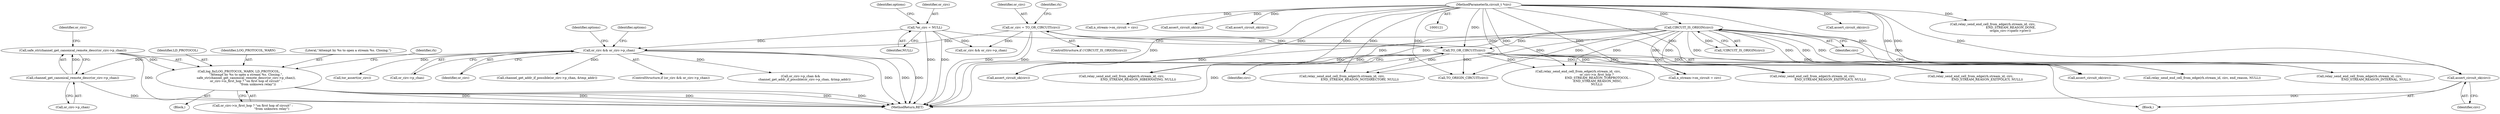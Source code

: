 digraph "0_tor_79b59a2dfcb68897ee89d98587d09e55f07e68d7@pointer" {
"1000279" [label="(Call,log_fn(LOG_PROTOCOL_WARN, LD_PROTOCOL,\n               \"Attempt by %s to open a stream %s. Closing.\",\n               safe_str(channel_get_canonical_remote_descr(or_circ->p_chan)),\n               or_circ->is_first_hop ? \"on first hop of circuit\" :\n                                       \"from unknown relay\"))"];
"1000283" [label="(Call,safe_str(channel_get_canonical_remote_descr(or_circ->p_chan)))"];
"1000284" [label="(Call,channel_get_canonical_remote_descr(or_circ->p_chan))"];
"1000252" [label="(Call,or_circ && or_circ->p_chan)"];
"1000155" [label="(Call,or_circ = TO_OR_CIRCUIT(circ))"];
"1000157" [label="(Call,TO_OR_CIRCUIT(circ))"];
"1000153" [label="(Call,CIRCUIT_IS_ORIGIN(circ))"];
"1000149" [label="(Call,assert_circuit_ok(circ))"];
"1000123" [label="(MethodParameterIn,circuit_t *circ)"];
"1000136" [label="(Call,*or_circ = NULL)"];
"1000136" [label="(Call,*or_circ = NULL)"];
"1000288" [label="(Call,or_circ->is_first_hop ? \"on first hop of circuit\" :\n                                       \"from unknown relay\")"];
"1000150" [label="(Identifier,circ)"];
"1000281" [label="(Identifier,LD_PROTOCOL)"];
"1000697" [label="(MethodReturn,RET)"];
"1000283" [label="(Call,safe_str(channel_get_canonical_remote_descr(or_circ->p_chan)))"];
"1000278" [label="(Block,)"];
"1000329" [label="(Call,relay_send_end_cell_from_edge(rh.stream_id, circ,\n                                    END_STREAM_REASON_NOTDIRECTORY, NULL))"];
"1000692" [label="(Call,assert_circuit_ok(circ))"];
"1000153" [label="(Call,CIRCUIT_IS_ORIGIN(circ))"];
"1000226" [label="(Call,relay_send_end_cell_from_edge(rh.stream_id, circ, end_reason, NULL))"];
"1000339" [label="(Call,or_circ && or_circ->p_chan)"];
"1000124" [label="(Block,)"];
"1000161" [label="(Identifier,rh)"];
"1000262" [label="(Identifier,options)"];
"1000154" [label="(Identifier,circ)"];
"1000280" [label="(Identifier,LOG_PROTOCOL_WARN)"];
"1000579" [label="(Call,assert_circuit_ok(circ))"];
"1000158" [label="(Identifier,circ)"];
"1000138" [label="(Identifier,NULL)"];
"1000189" [label="(Call,relay_send_end_cell_from_edge(rh.stream_id, circ,\n                                  END_STREAM_REASON_EXITPOLICY, NULL))"];
"1000290" [label="(Identifier,or_circ)"];
"1000642" [label="(Call,or_circ->p_chan &&\n        channel_get_addr_if_possible(or_circ->p_chan, &tmp_addr))"];
"1000639" [label="(Call,tor_assert(or_circ))"];
"1000398" [label="(Call,relay_send_end_cell_from_edge(rh.stream_id, circ,\n                                    END_STREAM_REASON_EXITPOLICY, NULL))"];
"1000254" [label="(Call,or_circ->p_chan)"];
"1000155" [label="(Call,or_circ = TO_OR_CIRCUIT(circ))"];
"1000522" [label="(Call,relay_send_end_cell_from_edge(rh.stream_id, circ,\n                                     END_STREAM_REASON_DONE,\n                                    origin_circ->cpath->prev))"];
"1000123" [label="(MethodParameterIn,circuit_t *circ)"];
"1000253" [label="(Identifier,or_circ)"];
"1000569" [label="(Call,n_stream->on_circuit = circ)"];
"1000369" [label="(Call,relay_send_end_cell_from_edge(rh.stream_id, circ,\n                                  END_STREAM_REASON_INTERNAL, NULL))"];
"1000501" [label="(Call,assert_circuit_ok(circ))"];
"1000646" [label="(Call,channel_get_addr_if_possible(or_circ->p_chan, &tmp_addr))"];
"1000151" [label="(ControlStructure,if (!CIRCUIT_IS_ORIGIN(circ)))"];
"1000548" [label="(Call,assert_circuit_ok(circ))"];
"1000282" [label="(Literal,\"Attempt by %s to open a stream %s. Closing.\")"];
"1000296" [label="(Identifier,rh)"];
"1000157" [label="(Call,TO_OR_CIRCUIT(circ))"];
"1000673" [label="(Call,assert_circuit_ok(circ))"];
"1000614" [label="(Call,relay_send_end_cell_from_edge(rh.stream_id, circ,\n                                  END_STREAM_REASON_HIBERNATING, NULL))"];
"1000285" [label="(Call,or_circ->p_chan)"];
"1000149" [label="(Call,assert_circuit_ok(circ))"];
"1000137" [label="(Identifier,or_circ)"];
"1000284" [label="(Call,channel_get_canonical_remote_descr(or_circ->p_chan))"];
"1000470" [label="(Call,TO_ORIGIN_CIRCUIT(circ))"];
"1000294" [label="(Call,relay_send_end_cell_from_edge(rh.stream_id, circ,\n                                      or_circ->is_first_hop ?\n                                        END_STREAM_REASON_TORPROTOCOL :\n                                        END_STREAM_REASON_MISC,\n                                      NULL))"];
"1000251" [label="(ControlStructure,if (or_circ && or_circ->p_chan))"];
"1000156" [label="(Identifier,or_circ)"];
"1000252" [label="(Call,or_circ && or_circ->p_chan)"];
"1000626" [label="(Call,n_stream->on_circuit = circ)"];
"1000141" [label="(Identifier,options)"];
"1000152" [label="(Call,!CIRCUIT_IS_ORIGIN(circ))"];
"1000279" [label="(Call,log_fn(LOG_PROTOCOL_WARN, LD_PROTOCOL,\n               \"Attempt by %s to open a stream %s. Closing.\",\n               safe_str(channel_get_canonical_remote_descr(or_circ->p_chan)),\n               or_circ->is_first_hop ? \"on first hop of circuit\" :\n                                       \"from unknown relay\"))"];
"1000381" [label="(Identifier,options)"];
"1000279" -> "1000278"  [label="AST: "];
"1000279" -> "1000288"  [label="CFG: "];
"1000280" -> "1000279"  [label="AST: "];
"1000281" -> "1000279"  [label="AST: "];
"1000282" -> "1000279"  [label="AST: "];
"1000283" -> "1000279"  [label="AST: "];
"1000288" -> "1000279"  [label="AST: "];
"1000296" -> "1000279"  [label="CFG: "];
"1000279" -> "1000697"  [label="DDG: "];
"1000279" -> "1000697"  [label="DDG: "];
"1000279" -> "1000697"  [label="DDG: "];
"1000279" -> "1000697"  [label="DDG: "];
"1000279" -> "1000697"  [label="DDG: "];
"1000283" -> "1000279"  [label="DDG: "];
"1000283" -> "1000284"  [label="CFG: "];
"1000284" -> "1000283"  [label="AST: "];
"1000290" -> "1000283"  [label="CFG: "];
"1000283" -> "1000697"  [label="DDG: "];
"1000284" -> "1000283"  [label="DDG: "];
"1000284" -> "1000285"  [label="CFG: "];
"1000285" -> "1000284"  [label="AST: "];
"1000284" -> "1000697"  [label="DDG: "];
"1000252" -> "1000284"  [label="DDG: "];
"1000252" -> "1000251"  [label="AST: "];
"1000252" -> "1000253"  [label="CFG: "];
"1000252" -> "1000254"  [label="CFG: "];
"1000253" -> "1000252"  [label="AST: "];
"1000254" -> "1000252"  [label="AST: "];
"1000262" -> "1000252"  [label="CFG: "];
"1000381" -> "1000252"  [label="CFG: "];
"1000252" -> "1000697"  [label="DDG: "];
"1000252" -> "1000697"  [label="DDG: "];
"1000252" -> "1000697"  [label="DDG: "];
"1000155" -> "1000252"  [label="DDG: "];
"1000136" -> "1000252"  [label="DDG: "];
"1000252" -> "1000639"  [label="DDG: "];
"1000252" -> "1000642"  [label="DDG: "];
"1000252" -> "1000646"  [label="DDG: "];
"1000155" -> "1000151"  [label="AST: "];
"1000155" -> "1000157"  [label="CFG: "];
"1000156" -> "1000155"  [label="AST: "];
"1000157" -> "1000155"  [label="AST: "];
"1000161" -> "1000155"  [label="CFG: "];
"1000155" -> "1000697"  [label="DDG: "];
"1000155" -> "1000697"  [label="DDG: "];
"1000157" -> "1000155"  [label="DDG: "];
"1000155" -> "1000339"  [label="DDG: "];
"1000157" -> "1000158"  [label="CFG: "];
"1000158" -> "1000157"  [label="AST: "];
"1000157" -> "1000697"  [label="DDG: "];
"1000153" -> "1000157"  [label="DDG: "];
"1000123" -> "1000157"  [label="DDG: "];
"1000157" -> "1000189"  [label="DDG: "];
"1000157" -> "1000226"  [label="DDG: "];
"1000157" -> "1000294"  [label="DDG: "];
"1000157" -> "1000329"  [label="DDG: "];
"1000157" -> "1000369"  [label="DDG: "];
"1000157" -> "1000398"  [label="DDG: "];
"1000157" -> "1000470"  [label="DDG: "];
"1000157" -> "1000614"  [label="DDG: "];
"1000157" -> "1000626"  [label="DDG: "];
"1000157" -> "1000673"  [label="DDG: "];
"1000157" -> "1000692"  [label="DDG: "];
"1000153" -> "1000152"  [label="AST: "];
"1000153" -> "1000154"  [label="CFG: "];
"1000154" -> "1000153"  [label="AST: "];
"1000152" -> "1000153"  [label="CFG: "];
"1000153" -> "1000697"  [label="DDG: "];
"1000153" -> "1000152"  [label="DDG: "];
"1000149" -> "1000153"  [label="DDG: "];
"1000123" -> "1000153"  [label="DDG: "];
"1000153" -> "1000189"  [label="DDG: "];
"1000153" -> "1000226"  [label="DDG: "];
"1000153" -> "1000294"  [label="DDG: "];
"1000153" -> "1000329"  [label="DDG: "];
"1000153" -> "1000369"  [label="DDG: "];
"1000153" -> "1000398"  [label="DDG: "];
"1000153" -> "1000470"  [label="DDG: "];
"1000153" -> "1000614"  [label="DDG: "];
"1000153" -> "1000626"  [label="DDG: "];
"1000153" -> "1000673"  [label="DDG: "];
"1000153" -> "1000692"  [label="DDG: "];
"1000149" -> "1000124"  [label="AST: "];
"1000149" -> "1000150"  [label="CFG: "];
"1000150" -> "1000149"  [label="AST: "];
"1000154" -> "1000149"  [label="CFG: "];
"1000149" -> "1000697"  [label="DDG: "];
"1000123" -> "1000149"  [label="DDG: "];
"1000123" -> "1000121"  [label="AST: "];
"1000123" -> "1000697"  [label="DDG: "];
"1000123" -> "1000189"  [label="DDG: "];
"1000123" -> "1000226"  [label="DDG: "];
"1000123" -> "1000294"  [label="DDG: "];
"1000123" -> "1000329"  [label="DDG: "];
"1000123" -> "1000369"  [label="DDG: "];
"1000123" -> "1000398"  [label="DDG: "];
"1000123" -> "1000470"  [label="DDG: "];
"1000123" -> "1000501"  [label="DDG: "];
"1000123" -> "1000522"  [label="DDG: "];
"1000123" -> "1000548"  [label="DDG: "];
"1000123" -> "1000569"  [label="DDG: "];
"1000123" -> "1000579"  [label="DDG: "];
"1000123" -> "1000614"  [label="DDG: "];
"1000123" -> "1000626"  [label="DDG: "];
"1000123" -> "1000673"  [label="DDG: "];
"1000123" -> "1000692"  [label="DDG: "];
"1000136" -> "1000124"  [label="AST: "];
"1000136" -> "1000138"  [label="CFG: "];
"1000137" -> "1000136"  [label="AST: "];
"1000138" -> "1000136"  [label="AST: "];
"1000141" -> "1000136"  [label="CFG: "];
"1000136" -> "1000697"  [label="DDG: "];
"1000136" -> "1000697"  [label="DDG: "];
"1000136" -> "1000339"  [label="DDG: "];
}
